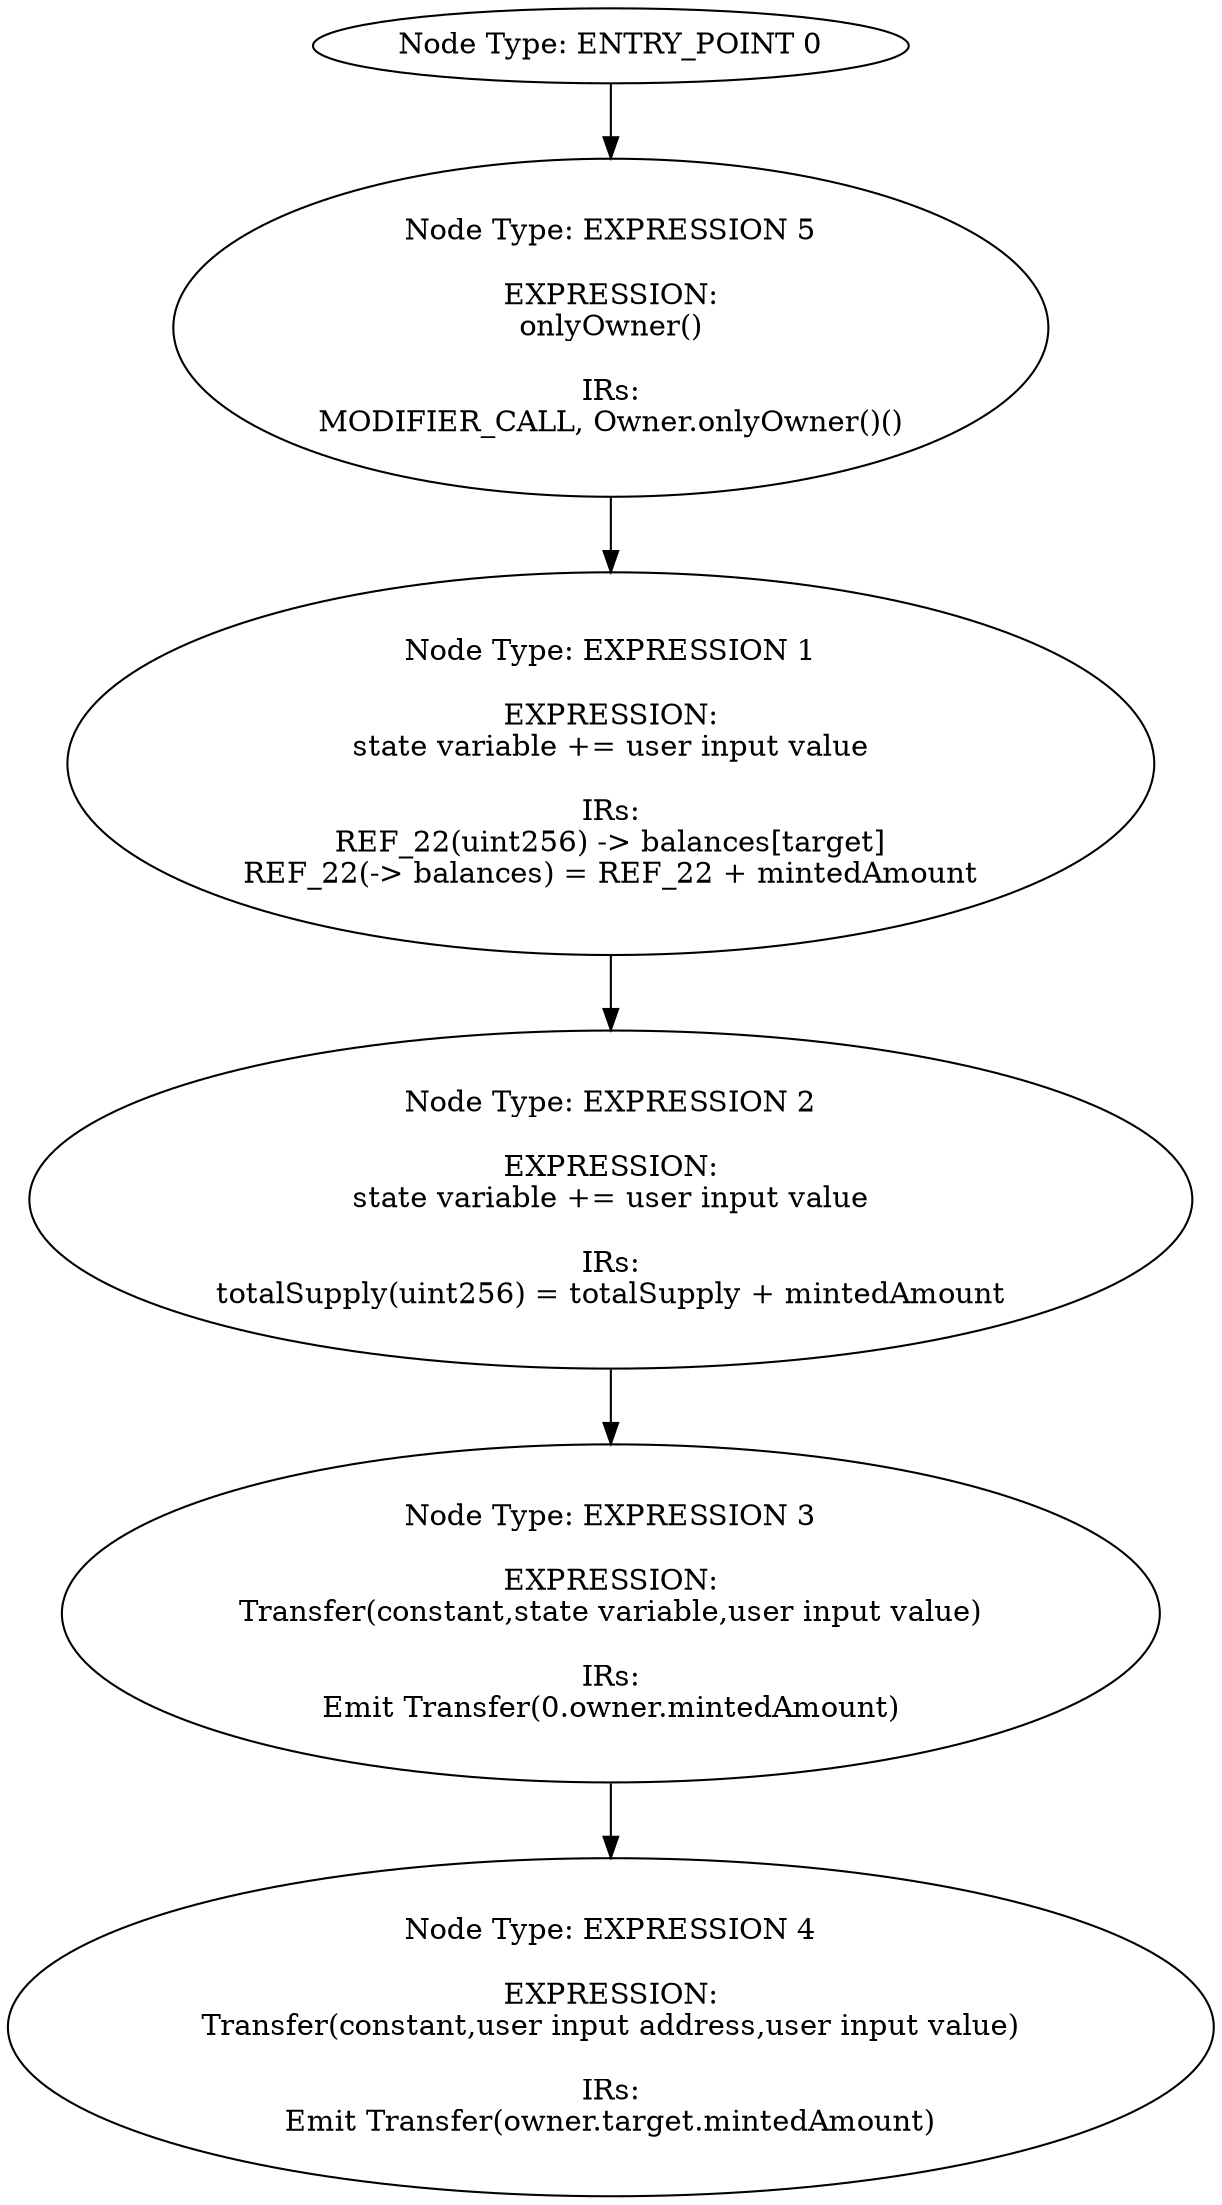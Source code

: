 digraph{
0[label="Node Type: ENTRY_POINT 0
"];
0->5;
1[label="Node Type: EXPRESSION 1

EXPRESSION:
state variable += user input value

IRs:
REF_22(uint256) -> balances[target]
REF_22(-> balances) = REF_22 + mintedAmount"];
1->2;
2[label="Node Type: EXPRESSION 2

EXPRESSION:
state variable += user input value

IRs:
totalSupply(uint256) = totalSupply + mintedAmount"];
2->3;
3[label="Node Type: EXPRESSION 3

EXPRESSION:
Transfer(constant,state variable,user input value)

IRs:
Emit Transfer(0.owner.mintedAmount)"];
3->4;
4[label="Node Type: EXPRESSION 4

EXPRESSION:
Transfer(constant,user input address,user input value)

IRs:
Emit Transfer(owner.target.mintedAmount)"];
5[label="Node Type: EXPRESSION 5

EXPRESSION:
onlyOwner()

IRs:
MODIFIER_CALL, Owner.onlyOwner()()"];
5->1;
}
